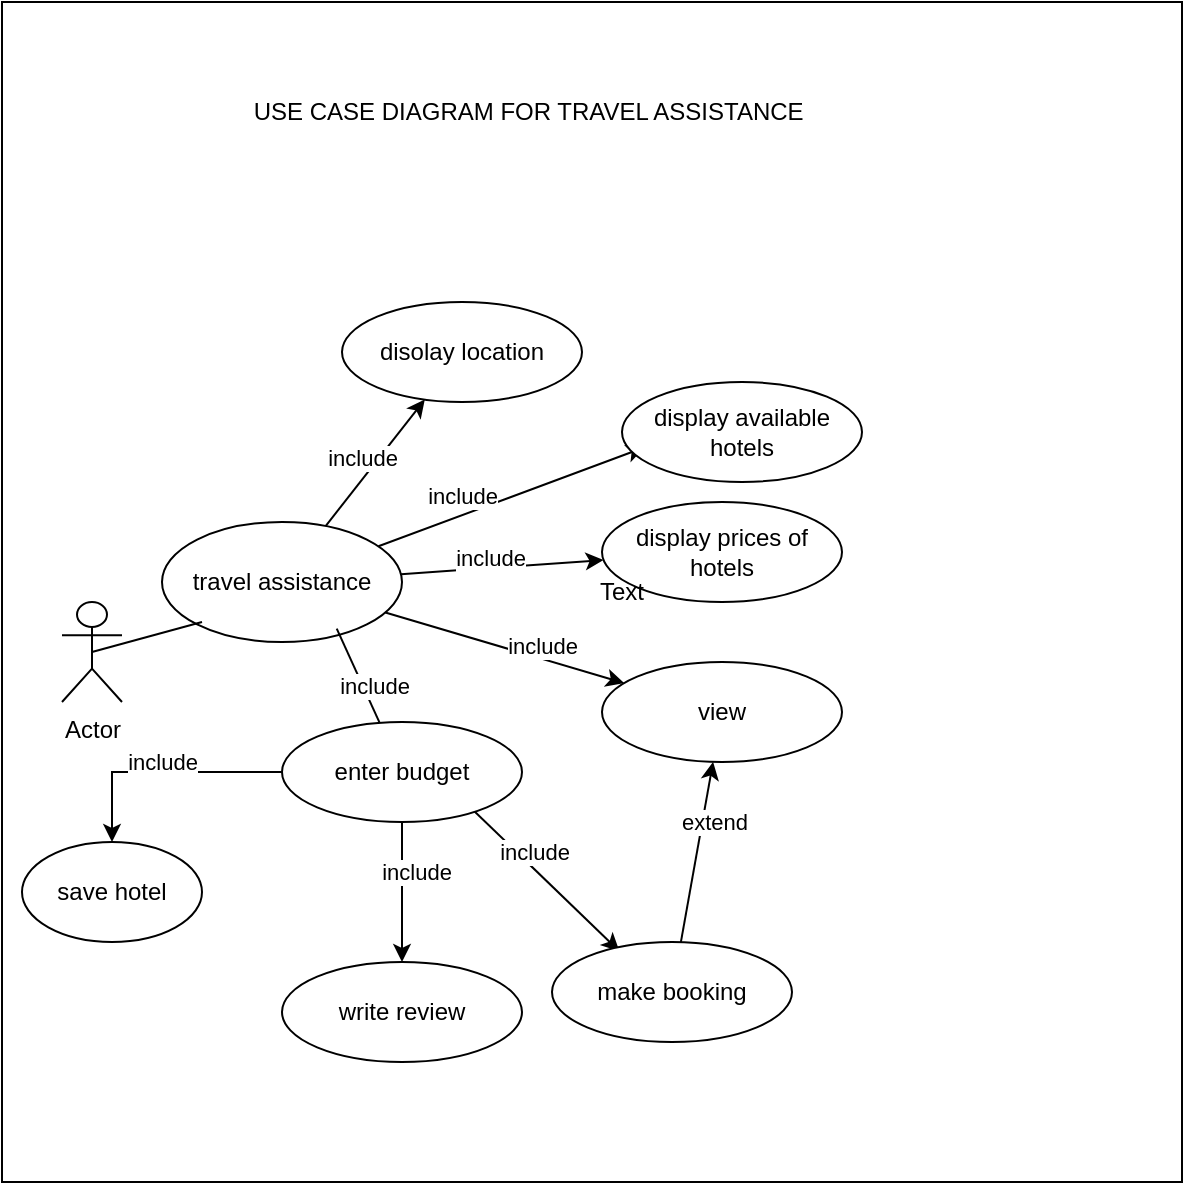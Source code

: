<mxfile version="27.0.9">
  <diagram name="Page-1" id="jWn_28nvG3pBKJPfMd9V">
    <mxGraphModel dx="786" dy="1664" grid="1" gridSize="10" guides="1" tooltips="1" connect="1" arrows="1" fold="1" page="1" pageScale="1" pageWidth="850" pageHeight="1100" math="0" shadow="0">
      <root>
        <mxCell id="0" />
        <mxCell id="1" parent="0" />
        <mxCell id="KoupqNIY6DpkNvFFMMTS-1" value="" style="whiteSpace=wrap;html=1;aspect=fixed;" vertex="1" parent="1">
          <mxGeometry x="100" y="-130" width="590" height="590" as="geometry" />
        </mxCell>
        <mxCell id="KoupqNIY6DpkNvFFMMTS-2" value="Actor" style="shape=umlActor;verticalLabelPosition=bottom;verticalAlign=top;html=1;outlineConnect=0;" vertex="1" parent="1">
          <mxGeometry x="130" y="170" width="30" height="50" as="geometry" />
        </mxCell>
        <mxCell id="KoupqNIY6DpkNvFFMMTS-30" value="" style="rounded=0;orthogonalLoop=1;jettySize=auto;html=1;" edge="1" parent="1" source="KoupqNIY6DpkNvFFMMTS-3" target="KoupqNIY6DpkNvFFMMTS-5">
          <mxGeometry relative="1" as="geometry" />
        </mxCell>
        <mxCell id="KoupqNIY6DpkNvFFMMTS-41" value="&lt;span style=&quot;color: rgba(0, 0, 0, 0); font-family: monospace; font-size: 0px; text-align: start; background-color: rgb(236, 236, 236);&quot;&gt;%3CmxGraphModel%3E%3Croot%3E%3CmxCell%20id%3D%220%22%2F%3E%3CmxCell%20id%3D%221%22%20parent%3D%220%22%2F%3E%3CmxCell%20id%3D%222%22%20value%3D%22include%22%20style%3D%22edgeLabel%3Bhtml%3D1%3Balign%3Dcenter%3BverticalAlign%3Dmiddle%3Bresizable%3D0%3Bpoints%3D%5B%5D%3B%22%20vertex%3D%221%22%20connectable%3D%220%22%20parent%3D%221%22%3E%3CmxGeometry%20x%3D%22180%22%20y%3D%22250%22%20as%3D%22geometry%22%2F%3E%3C%2FmxCell%3E%3C%2Froot%3E%3C%2FmxGraphModel%3E&lt;/span&gt;&lt;span style=&quot;color: rgba(0, 0, 0, 0); font-family: monospace; font-size: 0px; text-align: start; background-color: rgb(236, 236, 236);&quot;&gt;%3CmxGraphModel%3E%3Croot%3E%3CmxCell%20id%3D%220%22%2F%3E%3CmxCell%20id%3D%221%22%20parent%3D%220%22%2F%3E%3CmxCell%20id%3D%222%22%20value%3D%22include%22%20style%3D%22edgeLabel%3Bhtml%3D1%3Balign%3Dcenter%3BverticalAlign%3Dmiddle%3Bresizable%3D0%3Bpoints%3D%5B%5D%3B%22%20vertex%3D%221%22%20connectable%3D%220%22%20parent%3D%221%22%3E%3CmxGeometry%20x%3D%22180%22%20y%3D%22250%22%20as%3D%22geometry%22%2F%3E%3C%2FmxCell%3E%3C%2Froot%3E%3C%2FmxGraphModel%3Ei&lt;/span&gt;" style="edgeLabel;html=1;align=center;verticalAlign=middle;resizable=0;points=[];" vertex="1" connectable="0" parent="KoupqNIY6DpkNvFFMMTS-30">
          <mxGeometry x="-0.31" y="7" relative="1" as="geometry">
            <mxPoint as="offset" />
          </mxGeometry>
        </mxCell>
        <mxCell id="KoupqNIY6DpkNvFFMMTS-42" value="&lt;span style=&quot;color: rgba(0, 0, 0, 0); font-family: monospace; font-size: 0px; text-align: start; background-color: rgb(236, 236, 236);&quot;&gt;%3CmxGraphModel%3E%3Croot%3E%3CmxCell%20id%3D%220%22%2F%3E%3CmxCell%20id%3D%221%22%20parent%3D%220%22%2F%3E%3CmxCell%20id%3D%222%22%20value%3D%22include%22%20style%3D%22edgeLabel%3Bhtml%3D1%3Balign%3Dcenter%3BverticalAlign%3Dmiddle%3Bresizable%3D0%3Bpoints%3D%5B%5D%3B%22%20vertex%3D%221%22%20connectable%3D%220%22%20parent%3D%221%22%3E%3CmxGeometry%20x%3D%22180%22%20y%3D%22250%22%20as%3D%22geometry%22%2F%3E%3C%2FmxCell%3E%3C%2Froot%3E%3C%2FmxGraphModel%3&lt;/span&gt;" style="edgeLabel;html=1;align=center;verticalAlign=middle;resizable=0;points=[];" vertex="1" connectable="0" parent="KoupqNIY6DpkNvFFMMTS-30">
          <mxGeometry x="-0.272" y="6" relative="1" as="geometry">
            <mxPoint as="offset" />
          </mxGeometry>
        </mxCell>
        <mxCell id="KoupqNIY6DpkNvFFMMTS-43" value="include" style="edgeLabel;html=1;align=center;verticalAlign=middle;resizable=0;points=[];" vertex="1" connectable="0" parent="KoupqNIY6DpkNvFFMMTS-30">
          <mxGeometry x="-0.115" y="5" relative="1" as="geometry">
            <mxPoint as="offset" />
          </mxGeometry>
        </mxCell>
        <mxCell id="KoupqNIY6DpkNvFFMMTS-31" value="" style="rounded=0;orthogonalLoop=1;jettySize=auto;html=1;entryX=0.094;entryY=0.653;entryDx=0;entryDy=0;entryPerimeter=0;" edge="1" parent="1" source="KoupqNIY6DpkNvFFMMTS-3" target="KoupqNIY6DpkNvFFMMTS-4">
          <mxGeometry relative="1" as="geometry" />
        </mxCell>
        <mxCell id="KoupqNIY6DpkNvFFMMTS-44" value="include" style="edgeLabel;html=1;align=center;verticalAlign=middle;resizable=0;points=[];" vertex="1" connectable="0" parent="KoupqNIY6DpkNvFFMMTS-31">
          <mxGeometry x="-0.325" y="9" relative="1" as="geometry">
            <mxPoint as="offset" />
          </mxGeometry>
        </mxCell>
        <mxCell id="KoupqNIY6DpkNvFFMMTS-32" value="" style="rounded=0;orthogonalLoop=1;jettySize=auto;html=1;" edge="1" parent="1" source="KoupqNIY6DpkNvFFMMTS-3" target="KoupqNIY6DpkNvFFMMTS-7">
          <mxGeometry relative="1" as="geometry" />
        </mxCell>
        <mxCell id="KoupqNIY6DpkNvFFMMTS-45" value="include" style="edgeLabel;html=1;align=center;verticalAlign=middle;resizable=0;points=[];" vertex="1" connectable="0" parent="KoupqNIY6DpkNvFFMMTS-32">
          <mxGeometry x="-0.054" y="7" relative="1" as="geometry">
            <mxPoint as="offset" />
          </mxGeometry>
        </mxCell>
        <mxCell id="KoupqNIY6DpkNvFFMMTS-33" value="" style="rounded=0;orthogonalLoop=1;jettySize=auto;html=1;" edge="1" parent="1" source="KoupqNIY6DpkNvFFMMTS-3" target="KoupqNIY6DpkNvFFMMTS-6">
          <mxGeometry relative="1" as="geometry" />
        </mxCell>
        <mxCell id="KoupqNIY6DpkNvFFMMTS-46" value="include" style="edgeLabel;html=1;align=center;verticalAlign=middle;resizable=0;points=[];" vertex="1" connectable="0" parent="KoupqNIY6DpkNvFFMMTS-33">
          <mxGeometry x="0.282" y="6" relative="1" as="geometry">
            <mxPoint as="offset" />
          </mxGeometry>
        </mxCell>
        <mxCell id="KoupqNIY6DpkNvFFMMTS-3" value="travel assistance" style="ellipse;whiteSpace=wrap;html=1;" vertex="1" parent="1">
          <mxGeometry x="180" y="130" width="120" height="60" as="geometry" />
        </mxCell>
        <mxCell id="KoupqNIY6DpkNvFFMMTS-4" value="display available hotels" style="ellipse;whiteSpace=wrap;html=1;" vertex="1" parent="1">
          <mxGeometry x="410" y="60" width="120" height="50" as="geometry" />
        </mxCell>
        <mxCell id="KoupqNIY6DpkNvFFMMTS-5" value="display prices of hotels" style="ellipse;whiteSpace=wrap;html=1;" vertex="1" parent="1">
          <mxGeometry x="400" y="120" width="120" height="50" as="geometry" />
        </mxCell>
        <mxCell id="KoupqNIY6DpkNvFFMMTS-6" value="view" style="ellipse;whiteSpace=wrap;html=1;" vertex="1" parent="1">
          <mxGeometry x="400" y="200" width="120" height="50" as="geometry" />
        </mxCell>
        <mxCell id="KoupqNIY6DpkNvFFMMTS-7" value="disolay location" style="ellipse;whiteSpace=wrap;html=1;" vertex="1" parent="1">
          <mxGeometry x="270" y="20" width="120" height="50" as="geometry" />
        </mxCell>
        <mxCell id="KoupqNIY6DpkNvFFMMTS-25" value="" style="edgeStyle=orthogonalEdgeStyle;rounded=0;orthogonalLoop=1;jettySize=auto;html=1;" edge="1" parent="1" source="KoupqNIY6DpkNvFFMMTS-10" target="KoupqNIY6DpkNvFFMMTS-12">
          <mxGeometry relative="1" as="geometry" />
        </mxCell>
        <mxCell id="KoupqNIY6DpkNvFFMMTS-48" value="include" style="edgeLabel;html=1;align=center;verticalAlign=middle;resizable=0;points=[];" vertex="1" connectable="0" parent="KoupqNIY6DpkNvFFMMTS-25">
          <mxGeometry x="-0.286" y="7" relative="1" as="geometry">
            <mxPoint as="offset" />
          </mxGeometry>
        </mxCell>
        <mxCell id="KoupqNIY6DpkNvFFMMTS-26" value="" style="rounded=0;orthogonalLoop=1;jettySize=auto;html=1;entryX=0.281;entryY=0.093;entryDx=0;entryDy=0;entryPerimeter=0;" edge="1" parent="1" target="KoupqNIY6DpkNvFFMMTS-11">
          <mxGeometry relative="1" as="geometry">
            <mxPoint x="331.36" y="270" as="sourcePoint" />
            <mxPoint x="400.0" y="361" as="targetPoint" />
          </mxGeometry>
        </mxCell>
        <mxCell id="KoupqNIY6DpkNvFFMMTS-49" value="include" style="edgeLabel;html=1;align=center;verticalAlign=middle;resizable=0;points=[];" vertex="1" connectable="0" parent="KoupqNIY6DpkNvFFMMTS-26">
          <mxGeometry x="-0.213" y="6" relative="1" as="geometry">
            <mxPoint as="offset" />
          </mxGeometry>
        </mxCell>
        <mxCell id="KoupqNIY6DpkNvFFMMTS-28" value="" style="edgeStyle=orthogonalEdgeStyle;rounded=0;orthogonalLoop=1;jettySize=auto;html=1;" edge="1" parent="1" source="KoupqNIY6DpkNvFFMMTS-10" target="KoupqNIY6DpkNvFFMMTS-13">
          <mxGeometry relative="1" as="geometry" />
        </mxCell>
        <mxCell id="KoupqNIY6DpkNvFFMMTS-40" value="include" style="edgeLabel;html=1;align=center;verticalAlign=middle;resizable=0;points=[];" vertex="1" connectable="0" parent="KoupqNIY6DpkNvFFMMTS-28">
          <mxGeometry x="-0.7" y="3" relative="1" as="geometry">
            <mxPoint x="-42" y="-8" as="offset" />
          </mxGeometry>
        </mxCell>
        <mxCell id="KoupqNIY6DpkNvFFMMTS-10" value="enter budget" style="ellipse;whiteSpace=wrap;html=1;" vertex="1" parent="1">
          <mxGeometry x="240" y="230" width="120" height="50" as="geometry" />
        </mxCell>
        <mxCell id="KoupqNIY6DpkNvFFMMTS-38" value="" style="rounded=0;orthogonalLoop=1;jettySize=auto;html=1;" edge="1" parent="1" source="KoupqNIY6DpkNvFFMMTS-11" target="KoupqNIY6DpkNvFFMMTS-6">
          <mxGeometry relative="1" as="geometry" />
        </mxCell>
        <mxCell id="KoupqNIY6DpkNvFFMMTS-39" value="extend" style="edgeLabel;html=1;align=center;verticalAlign=middle;resizable=0;points=[];" vertex="1" connectable="0" parent="KoupqNIY6DpkNvFFMMTS-38">
          <mxGeometry x="0.352" y="-5" relative="1" as="geometry">
            <mxPoint as="offset" />
          </mxGeometry>
        </mxCell>
        <mxCell id="KoupqNIY6DpkNvFFMMTS-11" value="make booking" style="ellipse;whiteSpace=wrap;html=1;" vertex="1" parent="1">
          <mxGeometry x="375" y="340" width="120" height="50" as="geometry" />
        </mxCell>
        <mxCell id="KoupqNIY6DpkNvFFMMTS-12" value="write review" style="ellipse;whiteSpace=wrap;html=1;" vertex="1" parent="1">
          <mxGeometry x="240" y="350" width="120" height="50" as="geometry" />
        </mxCell>
        <mxCell id="KoupqNIY6DpkNvFFMMTS-13" value="save hotel" style="ellipse;whiteSpace=wrap;html=1;" vertex="1" parent="1">
          <mxGeometry x="110" y="290" width="90" height="50" as="geometry" />
        </mxCell>
        <mxCell id="KoupqNIY6DpkNvFFMMTS-18" value="" style="endArrow=none;html=1;rounded=0;exitX=0.5;exitY=0.5;exitDx=0;exitDy=0;exitPerimeter=0;" edge="1" parent="1" source="KoupqNIY6DpkNvFFMMTS-2">
          <mxGeometry width="50" height="50" relative="1" as="geometry">
            <mxPoint x="150" y="230" as="sourcePoint" />
            <mxPoint x="200" y="180" as="targetPoint" />
          </mxGeometry>
        </mxCell>
        <mxCell id="KoupqNIY6DpkNvFFMMTS-23" value="" style="endArrow=none;html=1;rounded=0;entryX=0.728;entryY=0.889;entryDx=0;entryDy=0;entryPerimeter=0;" edge="1" parent="1" source="KoupqNIY6DpkNvFFMMTS-10" target="KoupqNIY6DpkNvFFMMTS-3">
          <mxGeometry width="50" height="50" relative="1" as="geometry">
            <mxPoint x="230" y="240" as="sourcePoint" />
            <mxPoint x="280" y="190" as="targetPoint" />
          </mxGeometry>
        </mxCell>
        <mxCell id="KoupqNIY6DpkNvFFMMTS-47" value="include" style="edgeLabel;html=1;align=center;verticalAlign=middle;resizable=0;points=[];" vertex="1" connectable="0" parent="KoupqNIY6DpkNvFFMMTS-23">
          <mxGeometry x="-0.306" y="-5" relative="1" as="geometry">
            <mxPoint as="offset" />
          </mxGeometry>
        </mxCell>
        <mxCell id="KoupqNIY6DpkNvFFMMTS-36" value="Text" style="text;html=1;align=center;verticalAlign=middle;whiteSpace=wrap;rounded=0;" vertex="1" parent="1">
          <mxGeometry x="380" y="150" width="60" height="30" as="geometry" />
        </mxCell>
        <mxCell id="KoupqNIY6DpkNvFFMMTS-37" value="USE CASE DIAGRAM FOR TRAVEL ASSISTANCE&amp;nbsp;" style="text;html=1;align=center;verticalAlign=middle;whiteSpace=wrap;rounded=0;" vertex="1" parent="1">
          <mxGeometry x="140" y="-90" width="450" height="30" as="geometry" />
        </mxCell>
      </root>
    </mxGraphModel>
  </diagram>
</mxfile>

